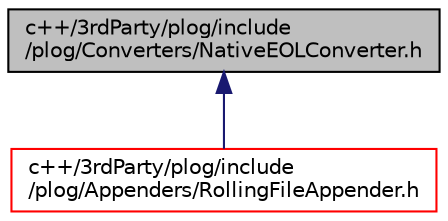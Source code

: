 digraph "c++/3rdParty/plog/include/plog/Converters/NativeEOLConverter.h"
{
 // LATEX_PDF_SIZE
  bgcolor="transparent";
  edge [fontname="Helvetica",fontsize="10",labelfontname="Helvetica",labelfontsize="10"];
  node [fontname="Helvetica",fontsize="10",shape=record];
  Node1 [label="c++/3rdParty/plog/include\l/plog/Converters/NativeEOLConverter.h",height=0.2,width=0.4,color="black", fillcolor="grey75", style="filled", fontcolor="black",tooltip=" "];
  Node1 -> Node2 [dir="back",color="midnightblue",fontsize="10",style="solid",fontname="Helvetica"];
  Node2 [label="c++/3rdParty/plog/include\l/plog/Appenders/RollingFileAppender.h",height=0.2,width=0.4,color="red",URL="$_rolling_file_appender_8h.html",tooltip=" "];
}
